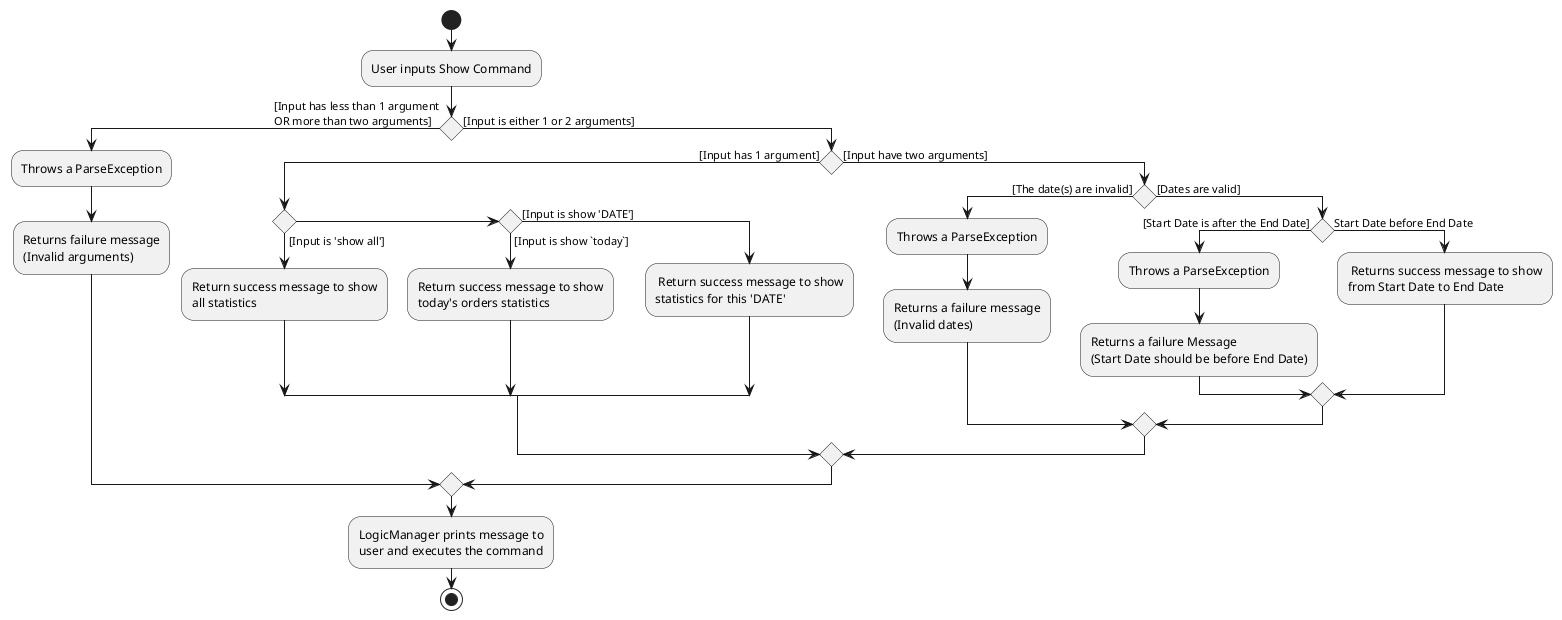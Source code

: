 @startuml
start
:User inputs Show Command;

If () then ([Input has less than 1 argument
OR more than two arguments])
    :Throws a ParseException;
    :Returns failure message
    (Invalid arguments);
else ([Input is either 1 or 2 arguments])
    If () then ([Input has 1 argument])
        If () then ([Input is 'show all'])
            :Return success message to show
            all statistics;
        else If() then ([Input is show `today`])
            :Return success message to show
            today's orders statistics;
        else ([Input is show 'DATE'])
            : Return success message to show
            statistics for this 'DATE';
        endif
    else ([Input have two arguments])
        If () then ([The date(s) are invalid])
            :Throws a ParseException;
            :Returns a failure message
            (Invalid dates);
        else ([Dates are valid])
            If () then ([Start Date is after the End Date])
                :Throws a ParseException;
                :Returns a failure Message
                (Start Date should be before End Date);
            else (Start Date before End Date)
                : Returns success message to show
                from Start Date to End Date;
            endif
        endif
    endif
endif
:LogicManager prints message to
user and executes the command;
stop
@enduml
